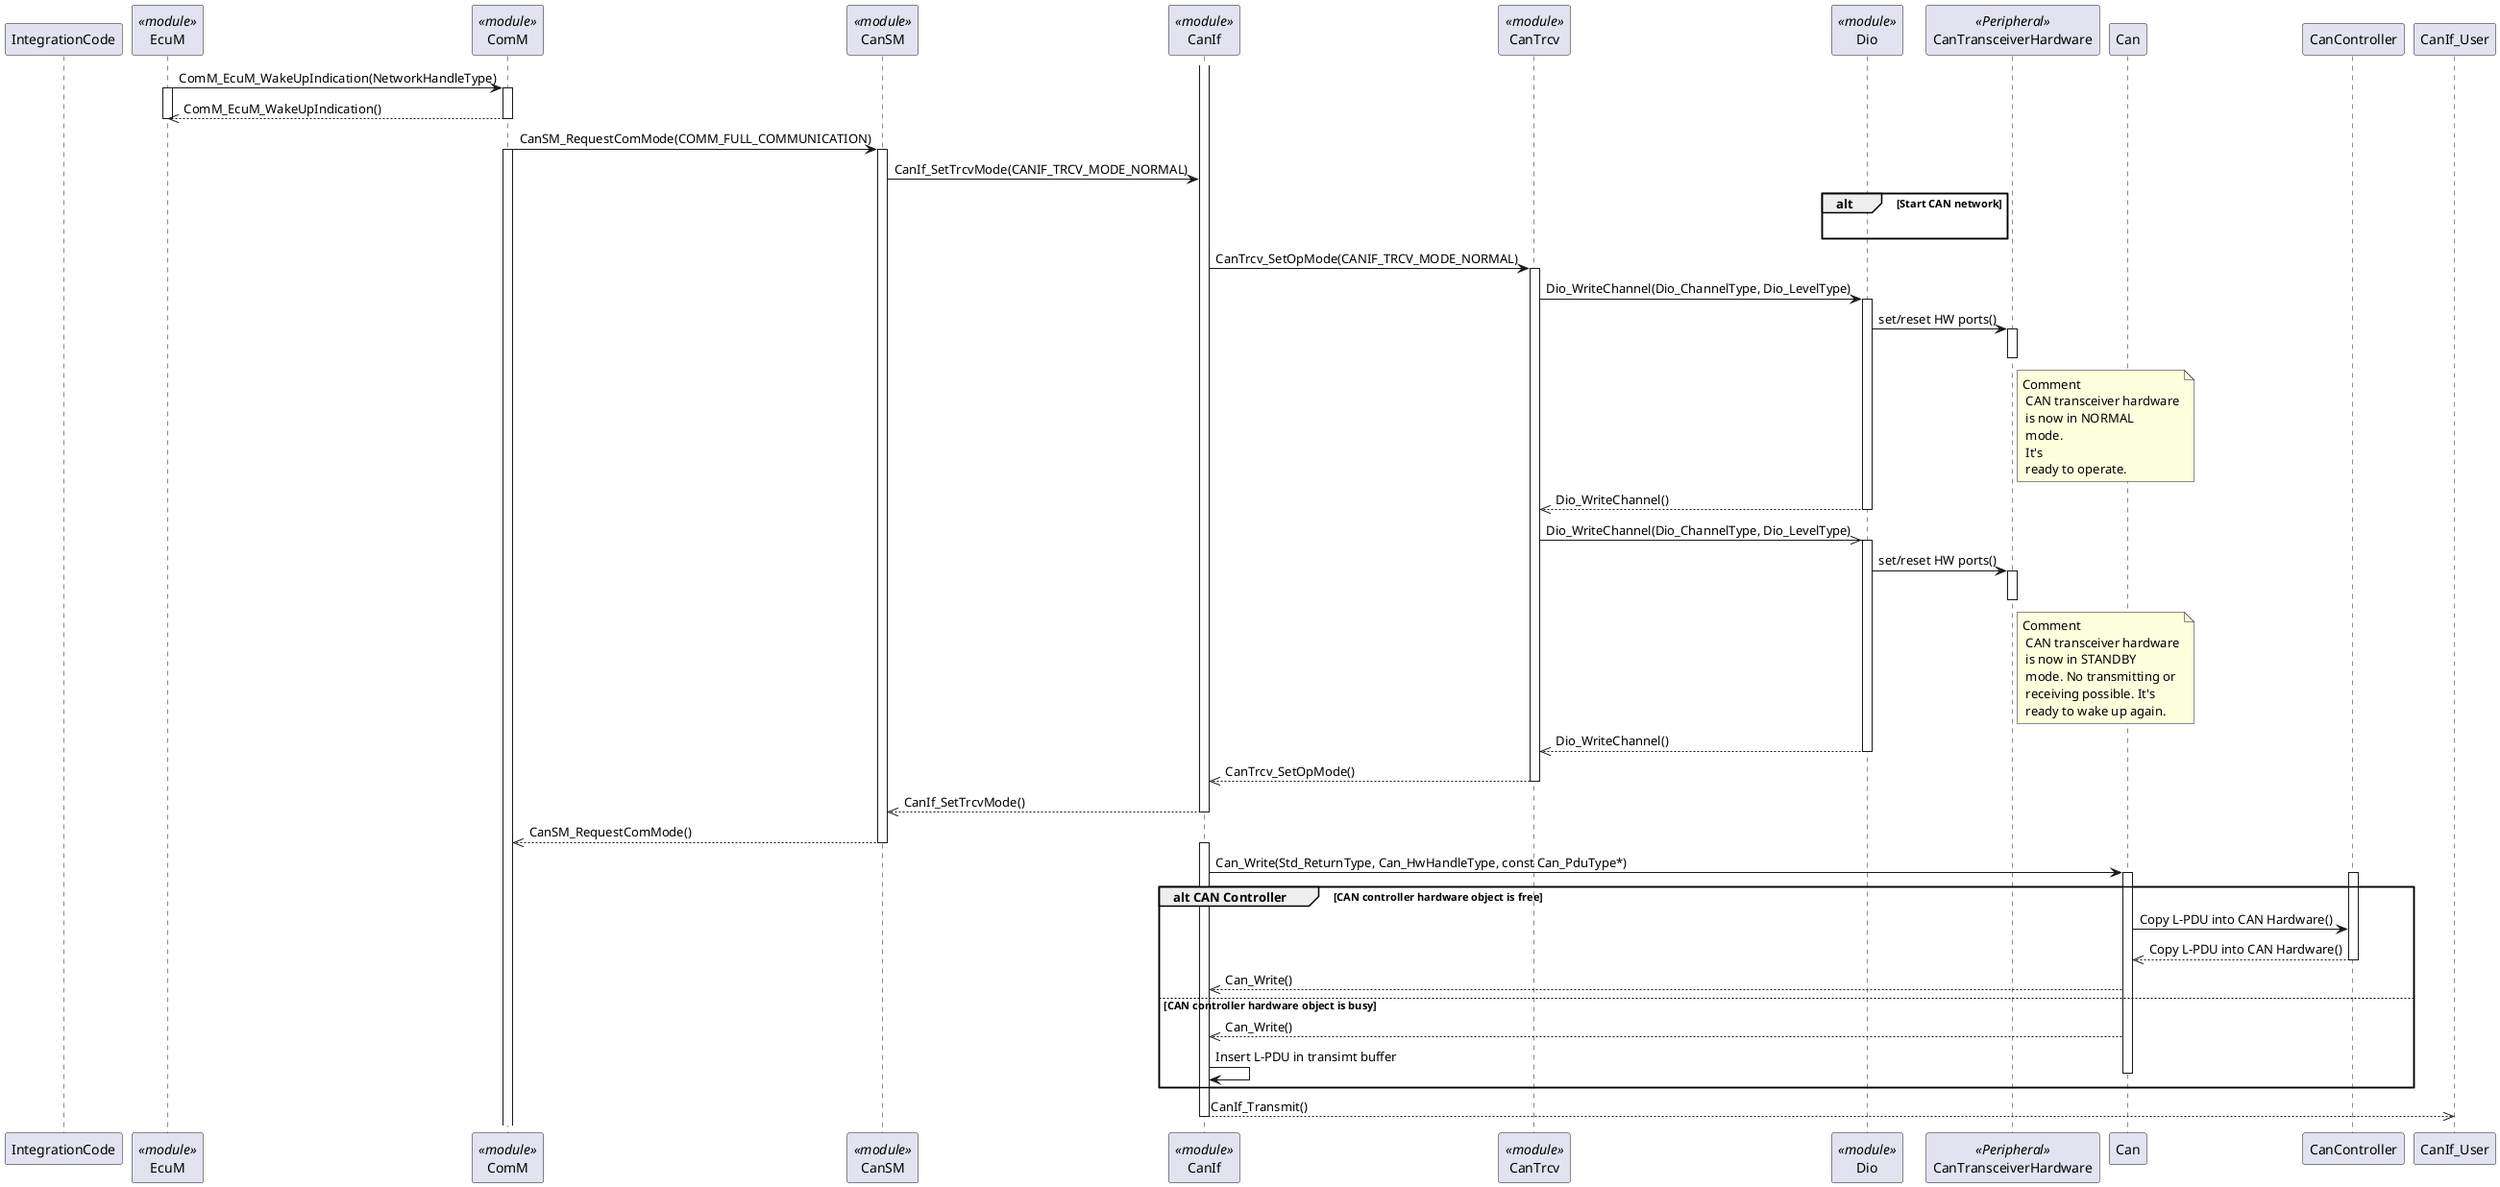 @startuml
/'CAN Transceiver Driver interacts with DIO module'/

participant IntegrationCode
participant EcuM <<module>>
participant ComM <<module>>
participant CanSM <<module>>
participant CanIf <<module>>
participant CanTrcv <<module>>
participant Dio <<module>>
participant CanTransceiverHardware <<Peripheral>>

EcuM -> ComM: ComM_EcuM_WakeUpIndication(NetworkHandleType)
activate EcuM
activate ComM
ComM -->> EcuM: ComM_EcuM_WakeUpIndication()

deactivate ComM
deactivate EcuM
ComM -> CanSM: CanSM_RequestComMode(COMM_FULL_COMMUNICATION)
activate ComM
activate CanSM
CanSM -> CanIf: CanIf_SetTrcvMode(CANIF_TRCV_MODE_NORMAL)
alt Start CAN network
Dio -[hidden]-> Dio
end
activate CanIf
CanIf -> CanTrcv: CanTrcv_SetOpMode(CANIF_TRCV_MODE_NORMAL)
activate CanTrcv
CanTrcv -> Dio: Dio_WriteChannel(Dio_ChannelType, Dio_LevelType)
activate Dio
Dio -> CanTransceiverHardware: set/reset HW ports()
activate CanTransceiverHardware
deactivate CanTransceiverHardware
note right CanTransceiverHardware: Comment\n CAN transceiver hardware\n is now in NORMAL\n mode.\n It's \n ready to operate.
Dio -->> CanTrcv: Dio_WriteChannel()
deactivate Dio
CanTrcv ->> Dio: Dio_WriteChannel(Dio_ChannelType, Dio_LevelType)
activate Dio
Dio -> CanTransceiverHardware: set/reset HW ports()
activate CanTransceiverHardware
deactivate CanTransceiverHardware
note right CanTransceiverHardware: Comment\n CAN transceiver hardware\n is now in STANDBY\n mode. No transmitting or\n receiving possible. It's \n ready to wake up again.
Dio -->> CanTrcv: Dio_WriteChannel()
deactivate Dio
CanTrcv -->> CanIf: CanTrcv_SetOpMode()
deactivate CanTrcv
CanIf -->> CanSM: CanIf_SetTrcvMode()
deactivate CanIf
CanSM -->> ComM: CanSM_RequestComMode()
deactivate CanSM









activate CanIf
CanIf -> Can: Can_Write(Std_ReturnType, Can_HwHandleType, const Can_PduType*)

activate Can
group alt CAN Controller [CAN controller hardware object is free]
    activate CanController
    Can -> CanController: Copy L-PDU into CAN Hardware()
    CanController -->> Can: Copy L-PDU into CAN Hardware()
    deactivate CanController
Can -->> CanIf: Can_Write()
else CAN controller hardware object is busy
Can -->> CanIf: Can_Write()
CanIf -> CanIf: Insert L-PDU in transimt buffer
deactivate Can
end
CanIf -->> CanIf_User: CanIf_Transmit()
deactivate CanIf
deactivate CanIf_User
@enduml